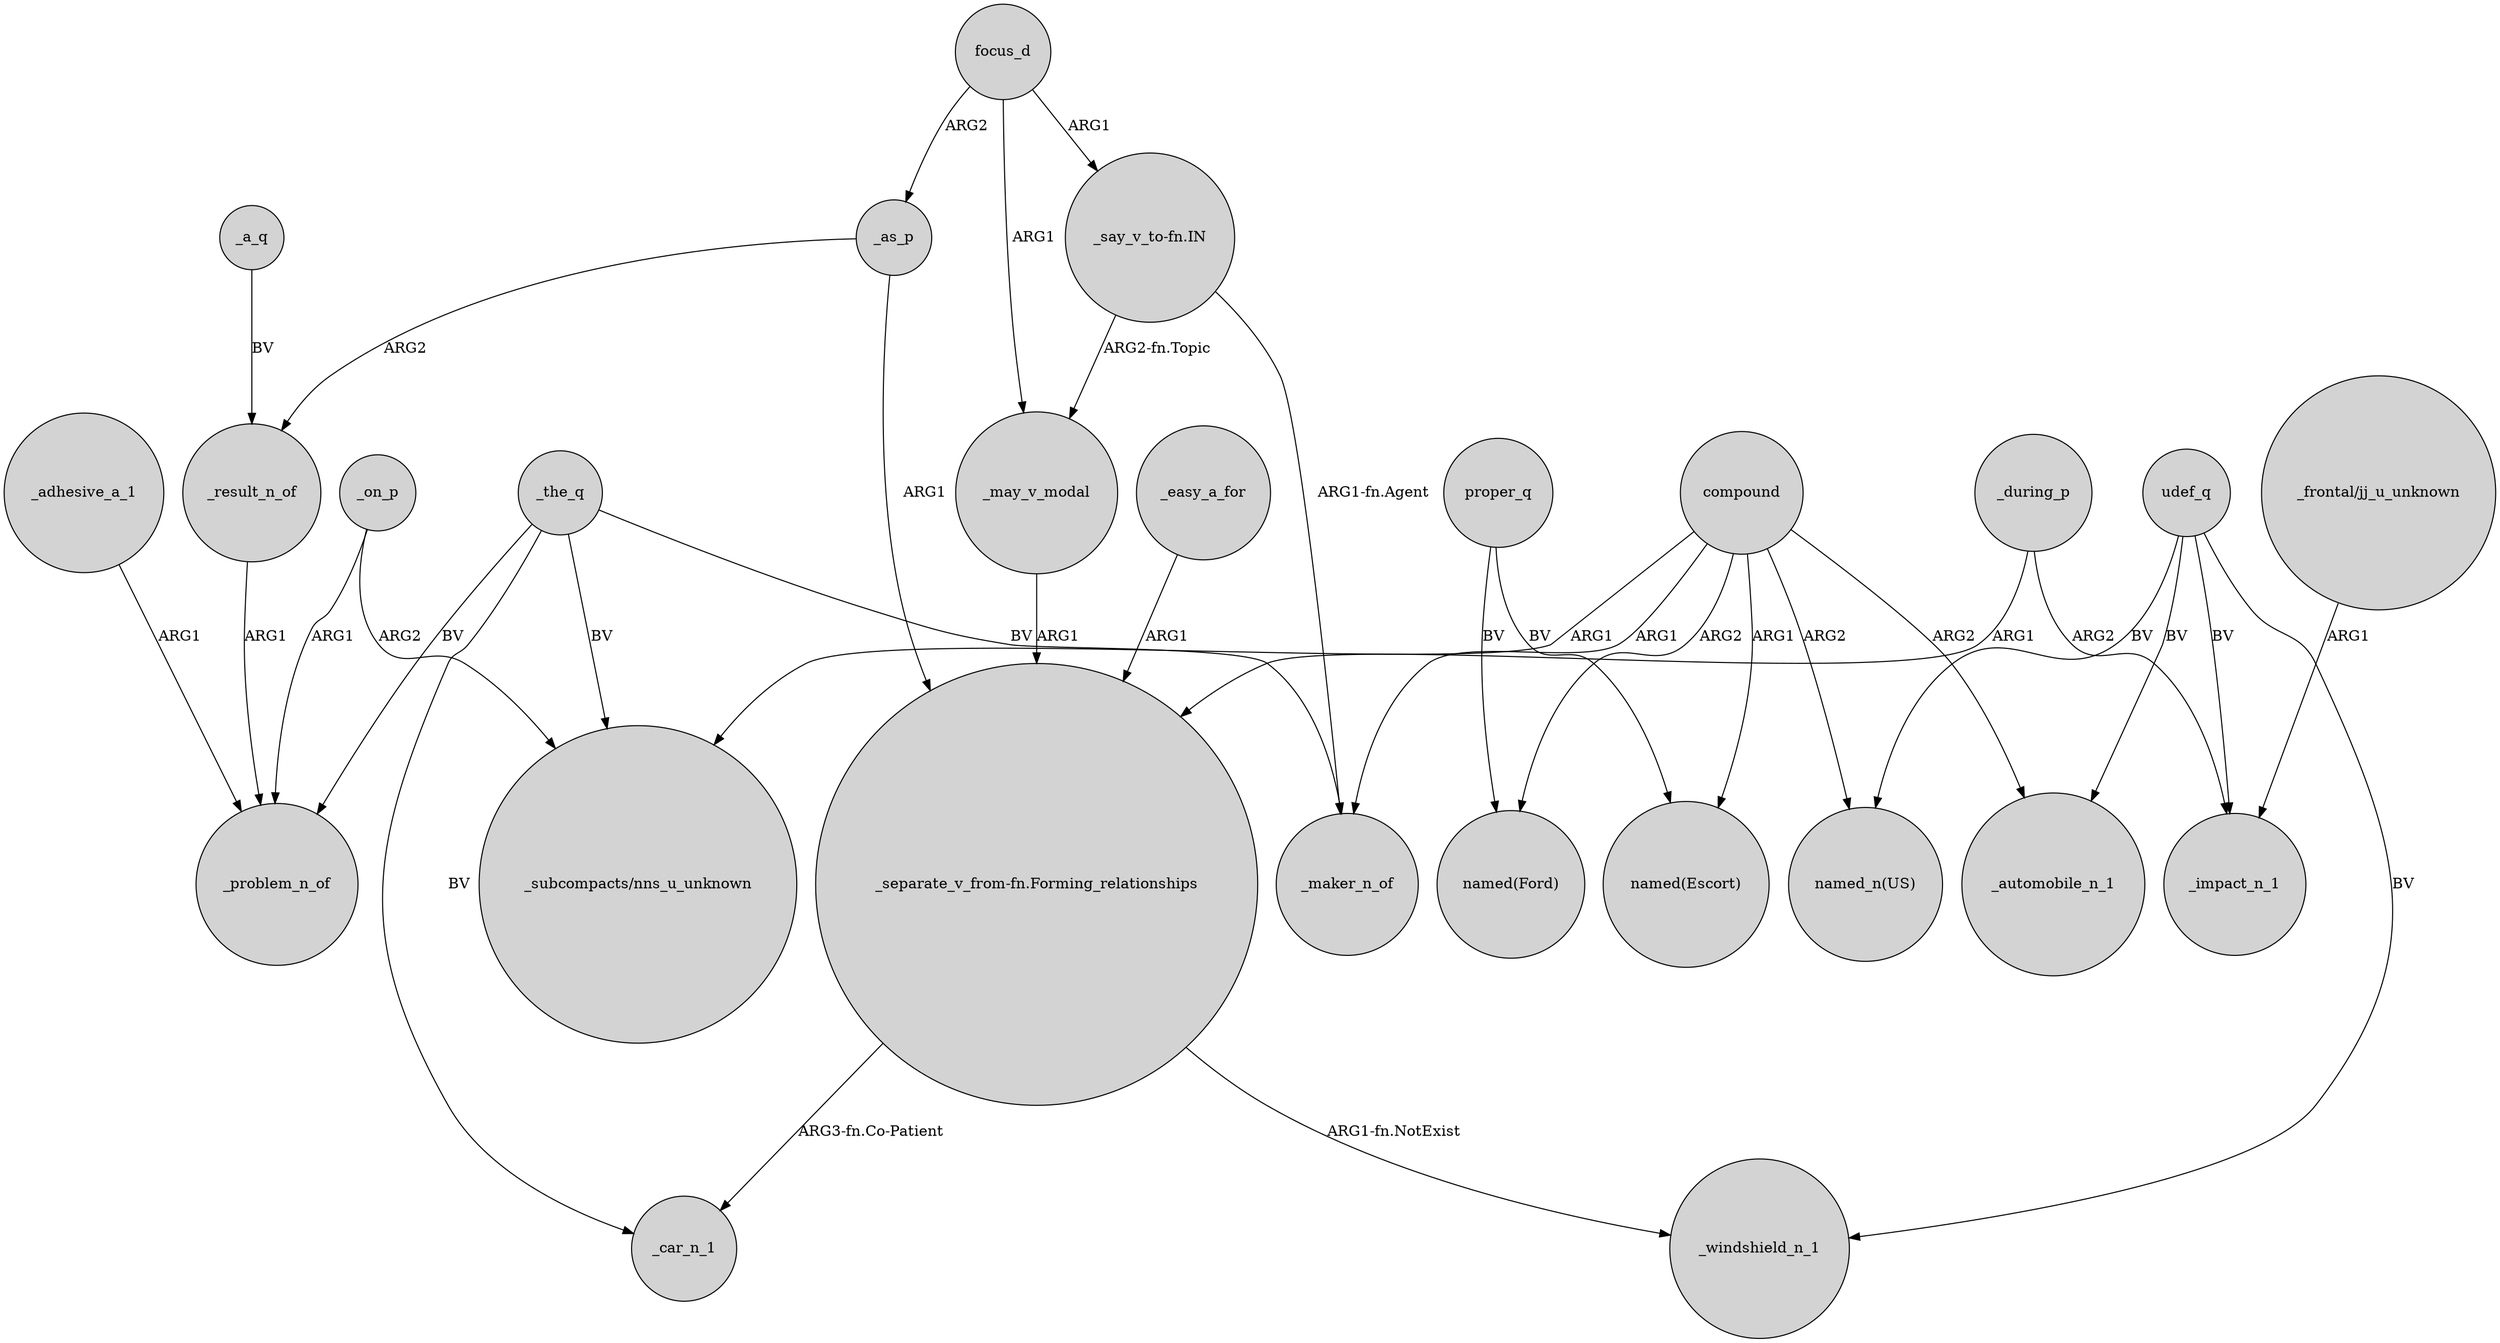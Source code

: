 digraph {
	node [shape=circle style=filled]
	"_separate_v_from-fn.Forming_relationships" -> _car_n_1 [label="ARG3-fn.Co-Patient"]
	udef_q -> _impact_n_1 [label=BV]
	_may_v_modal -> "_separate_v_from-fn.Forming_relationships" [label=ARG1]
	udef_q -> "named_n(US)" [label=BV]
	udef_q -> _automobile_n_1 [label=BV]
	_the_q -> "_subcompacts/nns_u_unknown" [label=BV]
	_the_q -> _problem_n_of [label=BV]
	proper_q -> "named(Escort)" [label=BV]
	focus_d -> _as_p [label=ARG2]
	_the_q -> _car_n_1 [label=BV]
	_a_q -> _result_n_of [label=BV]
	compound -> _maker_n_of [label=ARG1]
	"_separate_v_from-fn.Forming_relationships" -> _windshield_n_1 [label="ARG1-fn.NotExist"]
	_on_p -> "_subcompacts/nns_u_unknown" [label=ARG2]
	focus_d -> _may_v_modal [label=ARG1]
	_the_q -> _maker_n_of [label=BV]
	compound -> "named_n(US)" [label=ARG2]
	_easy_a_for -> "_separate_v_from-fn.Forming_relationships" [label=ARG1]
	_adhesive_a_1 -> _problem_n_of [label=ARG1]
	_as_p -> _result_n_of [label=ARG2]
	compound -> "named(Escort)" [label=ARG1]
	_result_n_of -> _problem_n_of [label=ARG1]
	"_say_v_to-fn.IN" -> _may_v_modal [label="ARG2-fn.Topic"]
	compound -> _automobile_n_1 [label=ARG2]
	"_frontal/jj_u_unknown" -> _impact_n_1 [label=ARG1]
	udef_q -> _windshield_n_1 [label=BV]
	_during_p -> _impact_n_1 [label=ARG2]
	proper_q -> "named(Ford)" [label=BV]
	compound -> "named(Ford)" [label=ARG2]
	_during_p -> "_separate_v_from-fn.Forming_relationships" [label=ARG1]
	_on_p -> _problem_n_of [label=ARG1]
	_as_p -> "_separate_v_from-fn.Forming_relationships" [label=ARG1]
	"_say_v_to-fn.IN" -> _maker_n_of [label="ARG1-fn.Agent"]
	compound -> "_subcompacts/nns_u_unknown" [label=ARG1]
	focus_d -> "_say_v_to-fn.IN" [label=ARG1]
}
